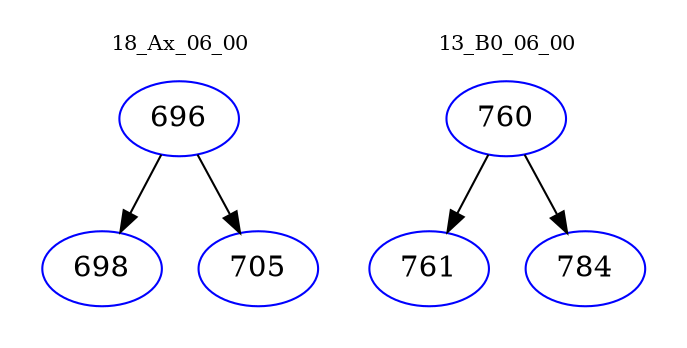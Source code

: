digraph{
subgraph cluster_0 {
color = white
label = "18_Ax_06_00";
fontsize=10;
T0_696 [label="696", color="blue"]
T0_696 -> T0_698 [color="black"]
T0_698 [label="698", color="blue"]
T0_696 -> T0_705 [color="black"]
T0_705 [label="705", color="blue"]
}
subgraph cluster_1 {
color = white
label = "13_B0_06_00";
fontsize=10;
T1_760 [label="760", color="blue"]
T1_760 -> T1_761 [color="black"]
T1_761 [label="761", color="blue"]
T1_760 -> T1_784 [color="black"]
T1_784 [label="784", color="blue"]
}
}
